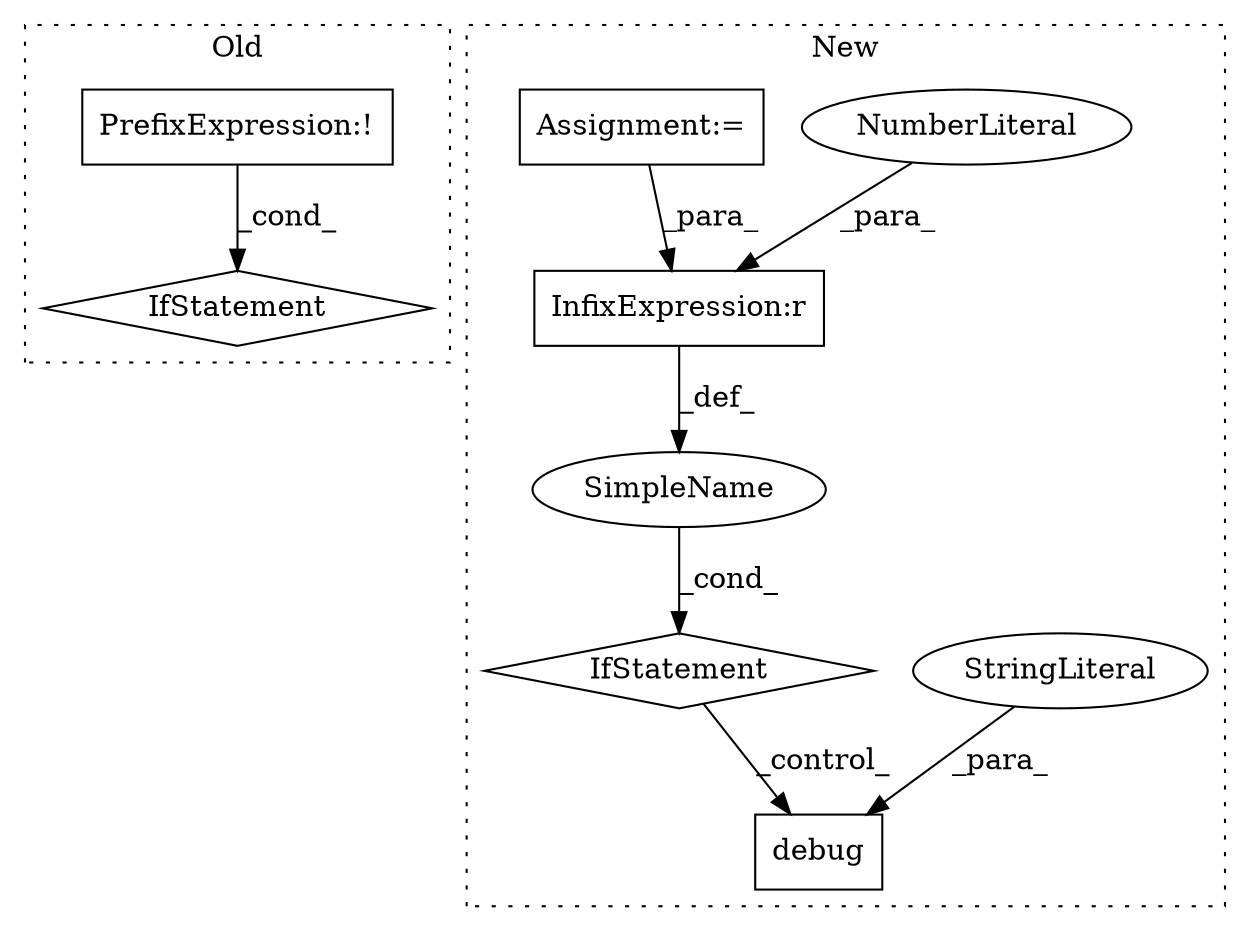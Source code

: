digraph G {
subgraph cluster0 {
1 [label="IfStatement" a="25" s="4521,4537" l="4,2" shape="diamond"];
9 [label="PrefixExpression:!" a="38" s="4525" l="1" shape="box"];
label = "Old";
style="dotted";
}
subgraph cluster1 {
2 [label="debug" a="32" s="4949,4983" l="6,1" shape="box"];
3 [label="StringLiteral" a="45" s="4955" l="28" shape="ellipse"];
4 [label="IfStatement" a="25" s="4906,4925" l="4,2" shape="diamond"];
5 [label="SimpleName" a="42" s="" l="" shape="ellipse"];
6 [label="InfixExpression:r" a="27" s="4920" l="4" shape="box"];
7 [label="NumberLiteral" a="34" s="4924" l="1" shape="ellipse"];
8 [label="Assignment:=" a="7" s="4583" l="1" shape="box"];
label = "New";
style="dotted";
}
3 -> 2 [label="_para_"];
4 -> 2 [label="_control_"];
5 -> 4 [label="_cond_"];
6 -> 5 [label="_def_"];
7 -> 6 [label="_para_"];
8 -> 6 [label="_para_"];
9 -> 1 [label="_cond_"];
}